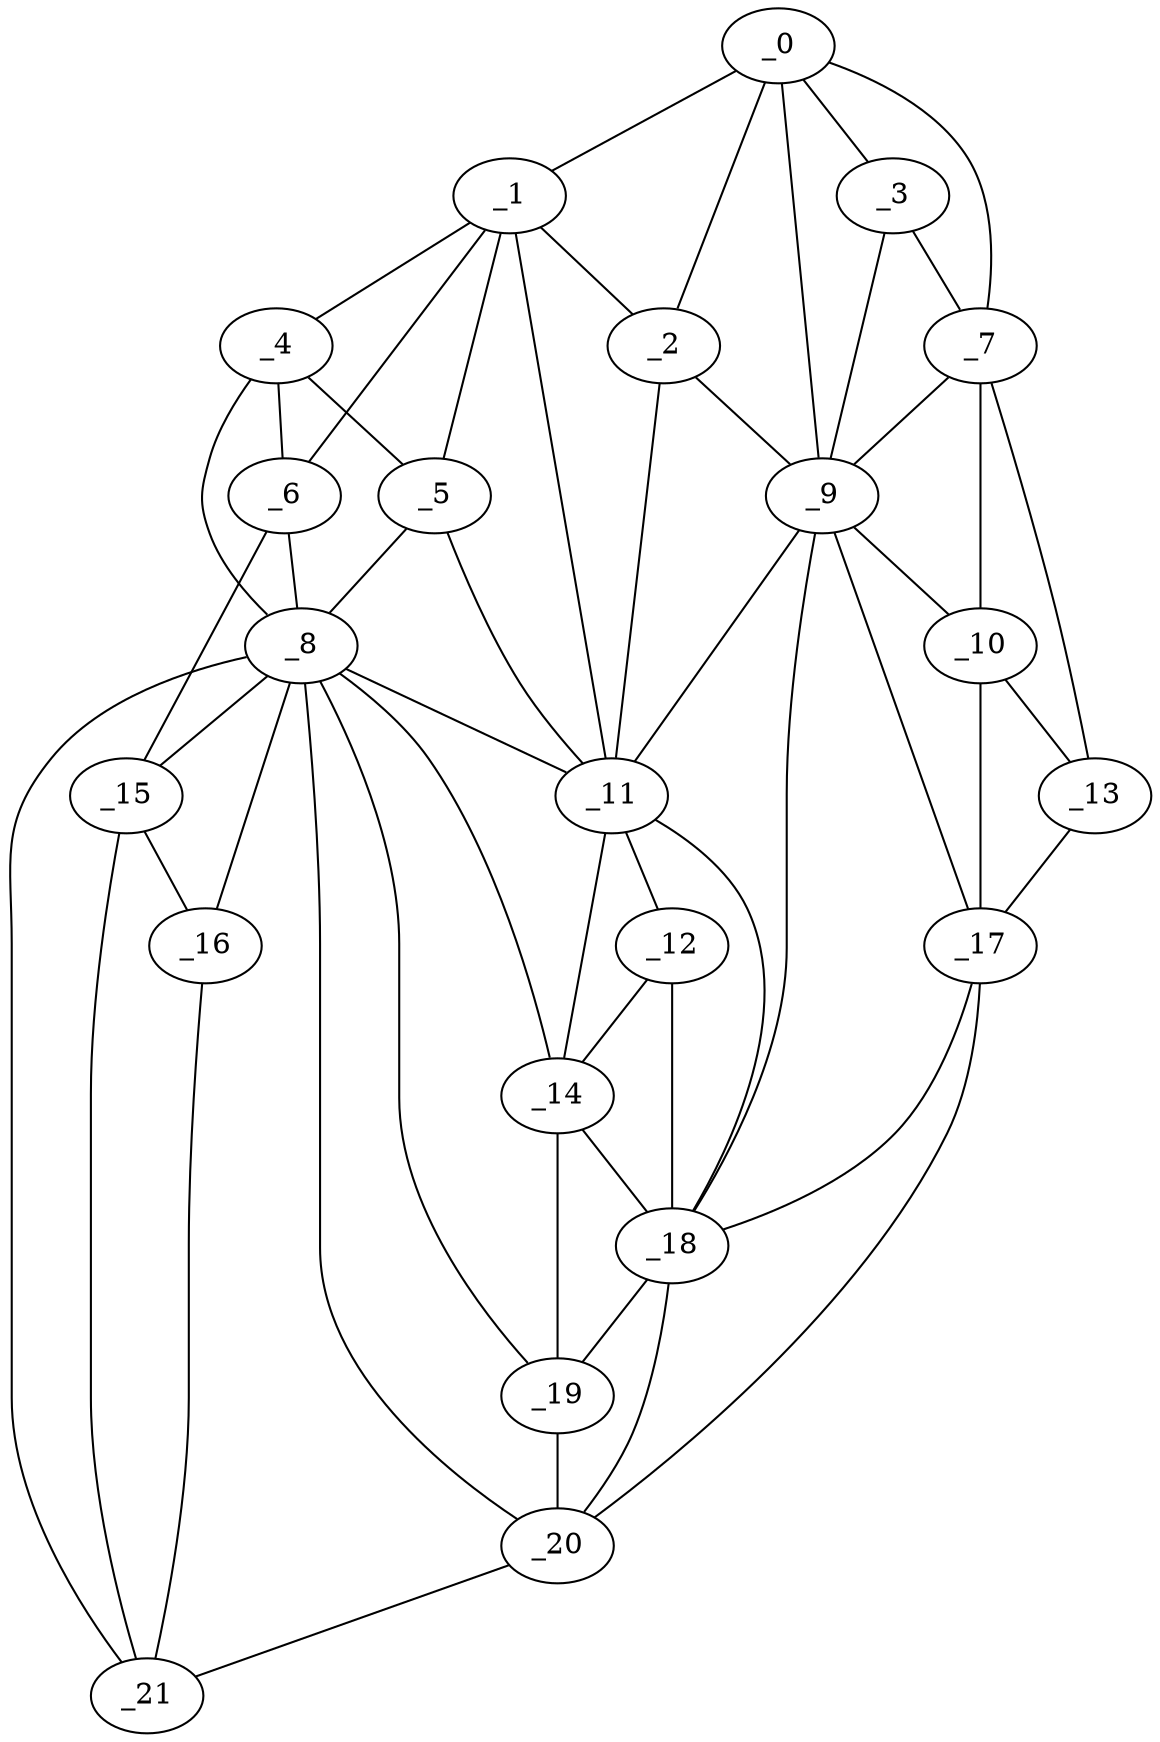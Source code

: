 graph "obj14__200.gxl" {
	_0	 [x=34,
		y=22];
	_1	 [x=38,
		y=58];
	_0 -- _1	 [valence=1];
	_2	 [x=40,
		y=49];
	_0 -- _2	 [valence=2];
	_3	 [x=42,
		y=15];
	_0 -- _3	 [valence=1];
	_7	 [x=54,
		y=3];
	_0 -- _7	 [valence=1];
	_9	 [x=61,
		y=24];
	_0 -- _9	 [valence=1];
	_1 -- _2	 [valence=2];
	_4	 [x=51,
		y=88];
	_1 -- _4	 [valence=2];
	_5	 [x=52,
		y=81];
	_1 -- _5	 [valence=1];
	_6	 [x=52,
		y=124];
	_1 -- _6	 [valence=1];
	_11	 [x=68,
		y=55];
	_1 -- _11	 [valence=2];
	_2 -- _9	 [valence=2];
	_2 -- _11	 [valence=2];
	_3 -- _7	 [valence=2];
	_3 -- _9	 [valence=2];
	_4 -- _5	 [valence=2];
	_4 -- _6	 [valence=2];
	_8	 [x=60,
		y=91];
	_4 -- _8	 [valence=2];
	_5 -- _8	 [valence=1];
	_5 -- _11	 [valence=2];
	_6 -- _8	 [valence=1];
	_15	 [x=93,
		y=118];
	_6 -- _15	 [valence=1];
	_7 -- _9	 [valence=1];
	_10	 [x=67,
		y=14];
	_7 -- _10	 [valence=2];
	_13	 [x=91,
		y=9];
	_7 -- _13	 [valence=1];
	_8 -- _11	 [valence=2];
	_14	 [x=92,
		y=64];
	_8 -- _14	 [valence=1];
	_8 -- _15	 [valence=2];
	_16	 [x=95,
		y=108];
	_8 -- _16	 [valence=2];
	_19	 [x=96,
		y=76];
	_8 -- _19	 [valence=2];
	_20	 [x=99,
		y=83];
	_8 -- _20	 [valence=1];
	_21	 [x=99,
		y=93];
	_8 -- _21	 [valence=2];
	_9 -- _10	 [valence=2];
	_9 -- _11	 [valence=2];
	_17	 [x=96,
		y=27];
	_9 -- _17	 [valence=2];
	_18	 [x=96,
		y=42];
	_9 -- _18	 [valence=2];
	_10 -- _13	 [valence=2];
	_10 -- _17	 [valence=2];
	_12	 [x=90,
		y=55];
	_11 -- _12	 [valence=1];
	_11 -- _14	 [valence=1];
	_11 -- _18	 [valence=2];
	_12 -- _14	 [valence=2];
	_12 -- _18	 [valence=2];
	_13 -- _17	 [valence=1];
	_14 -- _18	 [valence=1];
	_14 -- _19	 [valence=2];
	_15 -- _16	 [valence=2];
	_15 -- _21	 [valence=1];
	_16 -- _21	 [valence=1];
	_17 -- _18	 [valence=1];
	_17 -- _20	 [valence=1];
	_18 -- _19	 [valence=1];
	_18 -- _20	 [valence=2];
	_19 -- _20	 [valence=1];
	_20 -- _21	 [valence=1];
}
